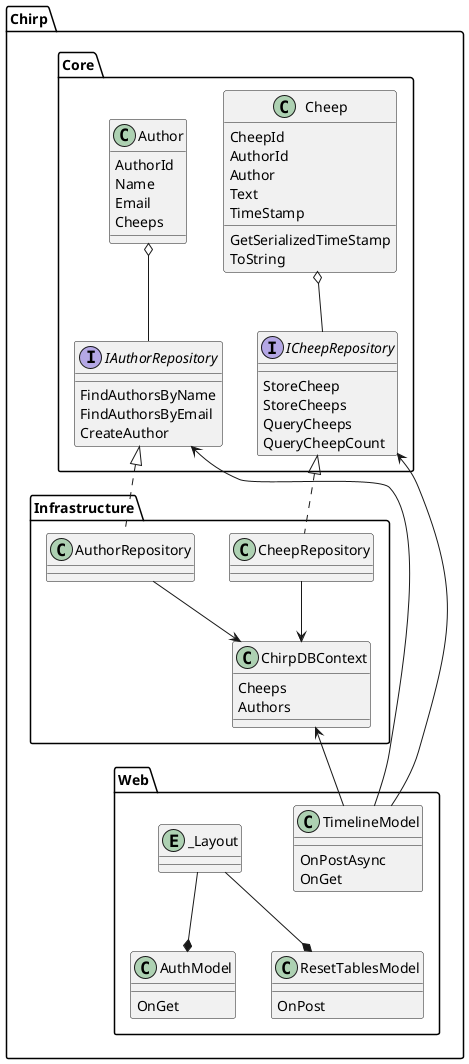 @startuml
package Chirp {

    package Chirp.Core {
        interface IAuthorRepository {
            {method} FindAuthorsByName
            {method} FindAuthorsByEmail
            {method} CreateAuthor
            
        }
        interface ICheepRepository {
            {method} StoreCheep
            {method} StoreCheeps
            {method} QueryCheeps
            {method} QueryCheepCount
        }
        class Author
        {
            AuthorId
            Name
            Email
            Cheeps
        }
        
        class Cheep
        {
            CheepId
            AuthorId
            Author
            Text
            TimeStamp
            {method}GetSerializedTimeStamp
            {method}ToString
        }
        Author o-- IAuthorRepository
        Cheep o-- ICheepRepository
    }

    package Chirp.Infrastructure {
        class AuthorRepository {
        }
        
        class CheepRepository {
        }
        
        class ChirpDBContext{
            Cheeps
            Authors
        }

        IAuthorRepository <|.. AuthorRepository
        ICheepRepository <|.. CheepRepository
        AuthorRepository --> ChirpDBContext
        CheepRepository --> ChirpDBContext
    }

    package Chirp.Web {
        
        class TimelineModel {
            {method} OnPostAsync
            {method} OnGet
        }
        
        class AuthModel {
            {method} OnGet
        }
        
        class ResetTablesModel{
            {method} OnPost
        }
        
        entity _Layout{}
        
        TimelineModel -up-> ICheepRepository
        TimelineModel -up-> IAuthorRepository
        TimelineModel -up-> ChirpDBContext
        _Layout --* AuthModel
        _Layout --* ResetTablesModel
        
    }
}
@enduml
